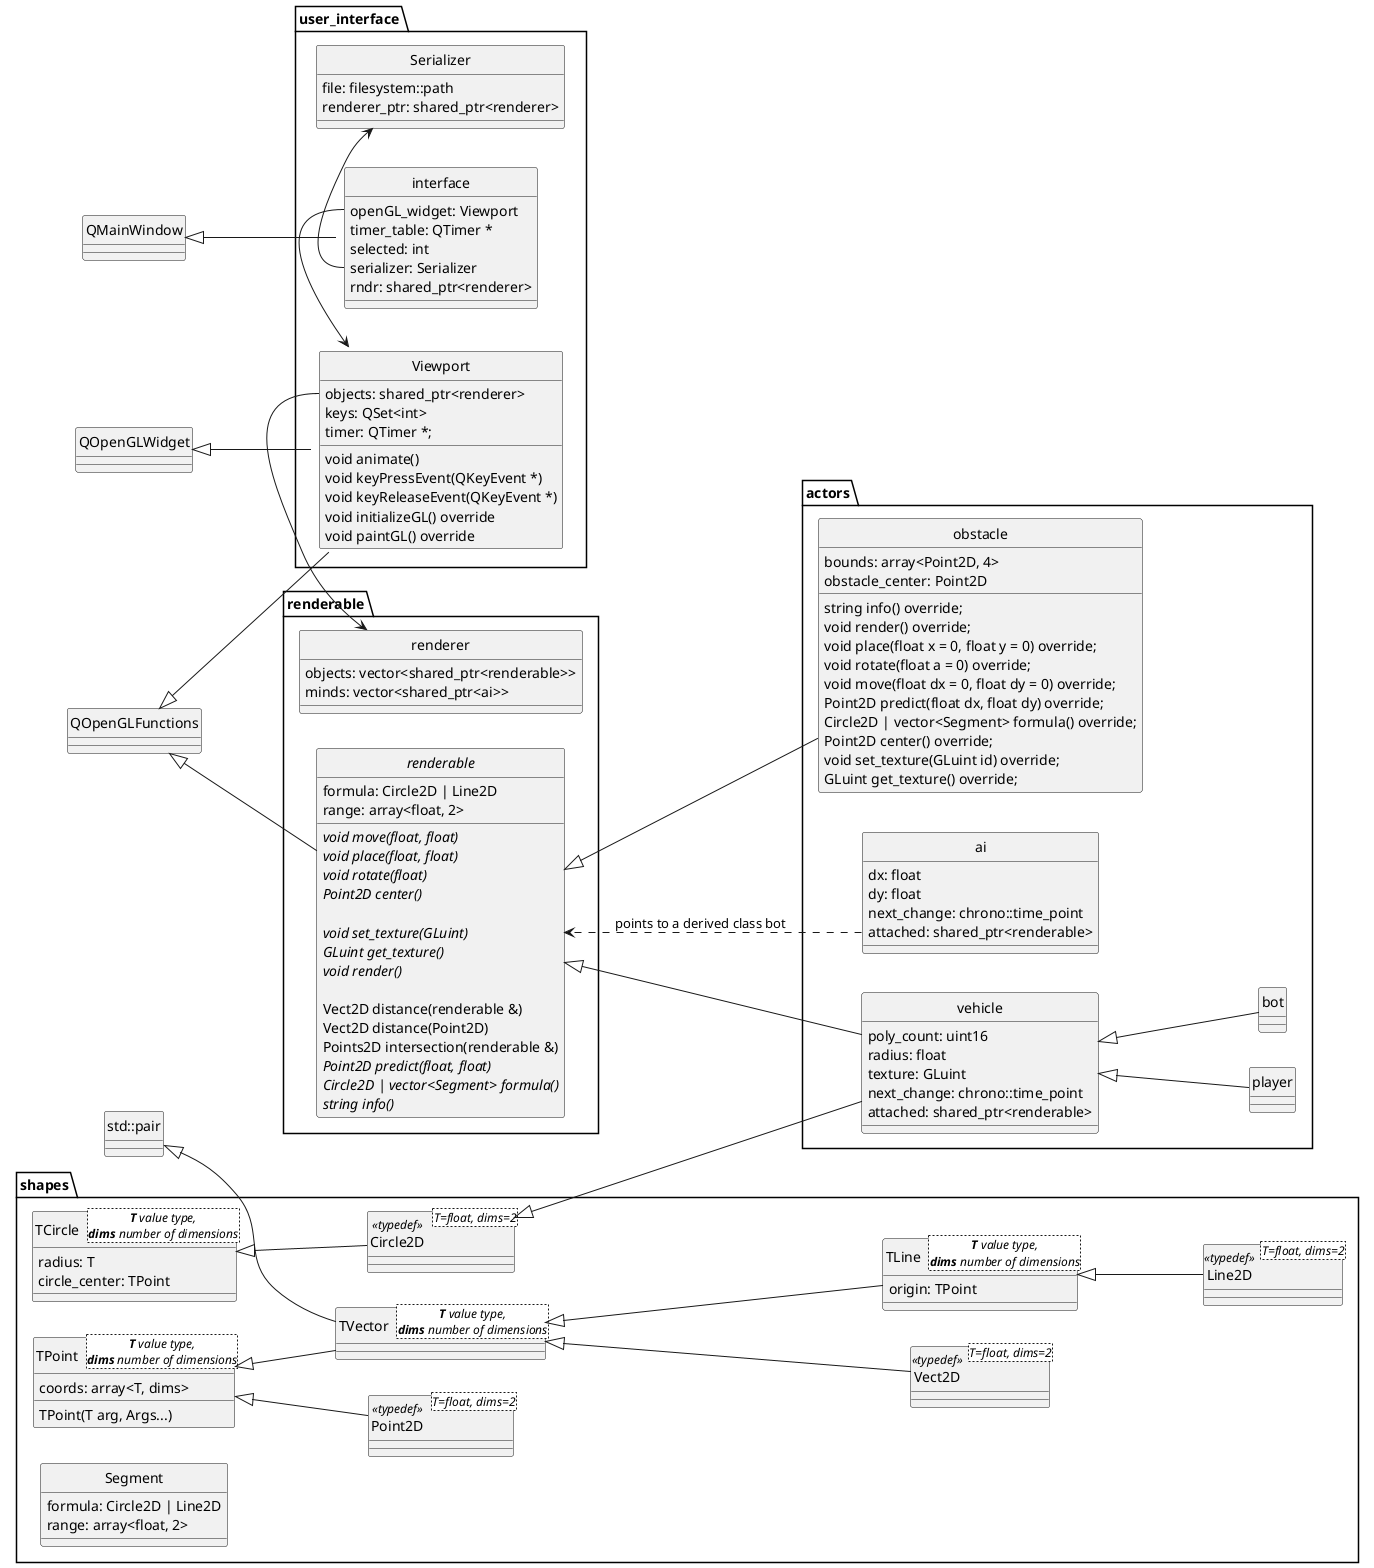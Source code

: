 
@startuml
skinparam Style strictuml
left to right direction
' scale  height
class QOpenGLWidget
class QOpenGLFunctions

package shapes {

    class TPoint<**T** value type,\n**dims** number of dimensions> {
        coords: array<T, dims>
        TPoint(T arg, Args...)
    }

    class Point2D<T=float, dims=2>  <<typedef>> extends TPoint{}

    class TVector<**T** value type,\n**dims** number of dimensions> extends TPoint, .std::pair{

    }

    class Vect2D<T=float, dims=2>  <<typedef>> extends TVector{}

    class TCircle<**T** value type,\n**dims** number of dimensions> {
        radius: T
        circle_center: TPoint
    }

    class Circle2D<T=float, dims=2>  <<typedef>> extends TCircle{}

    class TLine<**T** value type,\n**dims** number of dimensions> extends TVector {
        origin: TPoint
    }

    class Line2D<T=float, dims=2>  <<typedef>> extends TLine{}

    class Segment {
        formula: Circle2D | Line2D
        range: array<float, 2>
    }
}

package renderable {
    class renderer {
        objects: vector<shared_ptr<renderable>>
        minds: vector<shared_ptr<ai>>
    }
    abstract class renderable extends .QOpenGLFunctions {
        formula: Circle2D | Line2D
        range: array<float, 2>

        {abstract} void move(float, float)
        {abstract} void place(float, float)
        {abstract} void rotate(float)
        {abstract} Point2D center()

        {abstract} void set_texture(GLuint)
        {abstract} GLuint get_texture()
        {abstract} void render()

        Vect2D distance(renderable &)
        Vect2D distance(Point2D)
        Points2D intersection(renderable &)
        {abstract} Point2D predict(float, float)
        {abstract} Circle2D | vector<Segment> formula()
        {abstract} string info()
    }
}

package actors {
    class ai {
        dx: float
        dy: float
        next_change: chrono::time_point
        attached: shared_ptr<renderable>
    }

    class vehicle extends renderable.renderable, shapes.Circle2D {
        poly_count: uint16
        radius: float
        texture: GLuint
        next_change: chrono::time_point
        attached: shared_ptr<renderable>
    }

    class obstacle extends renderable.renderable {
        bounds: array<Point2D, 4>
        obstacle_center: Point2D

        string info() override;
        void render() override;
        void place(float x = 0, float y = 0) override;
        void rotate(float a = 0) override;
        void move(float dx = 0, float dy = 0) override;
        Point2D predict(float dx, float dy) override;
        Circle2D | vector<Segment> formula() override;
        Point2D center() override;
        void set_texture(GLuint id) override;
        GLuint get_texture() override;
    }

    class player extends vehicle {
    }

    class bot extends vehicle {
    }
}

package user_interface {
    class Viewport extends .QOpenGLWidget, .QOpenGLFunctions {
        objects: shared_ptr<renderer>
        keys: QSet<int>
        timer: QTimer *;

        void animate()
        void keyPressEvent(QKeyEvent *)
        void keyReleaseEvent(QKeyEvent *)
        void initializeGL() override
        void paintGL() override
    }
    class interface extends .QMainWindow{
        openGL_widget: Viewport
        timer_table: QTimer *
        selected: int
        serializer: Serializer
        rndr: shared_ptr<renderer>
    }

    class Serializer {
        file: filesystem::path
        renderer_ptr: shared_ptr<renderer>
    }

    interface::openGL_widget -> Viewport
    interface::serializer -> Serializer
    Viewport::objects -> renderable.renderer
}

actors.ai::attached ..> renderable.renderable : points to a derived class bot 
@enduml